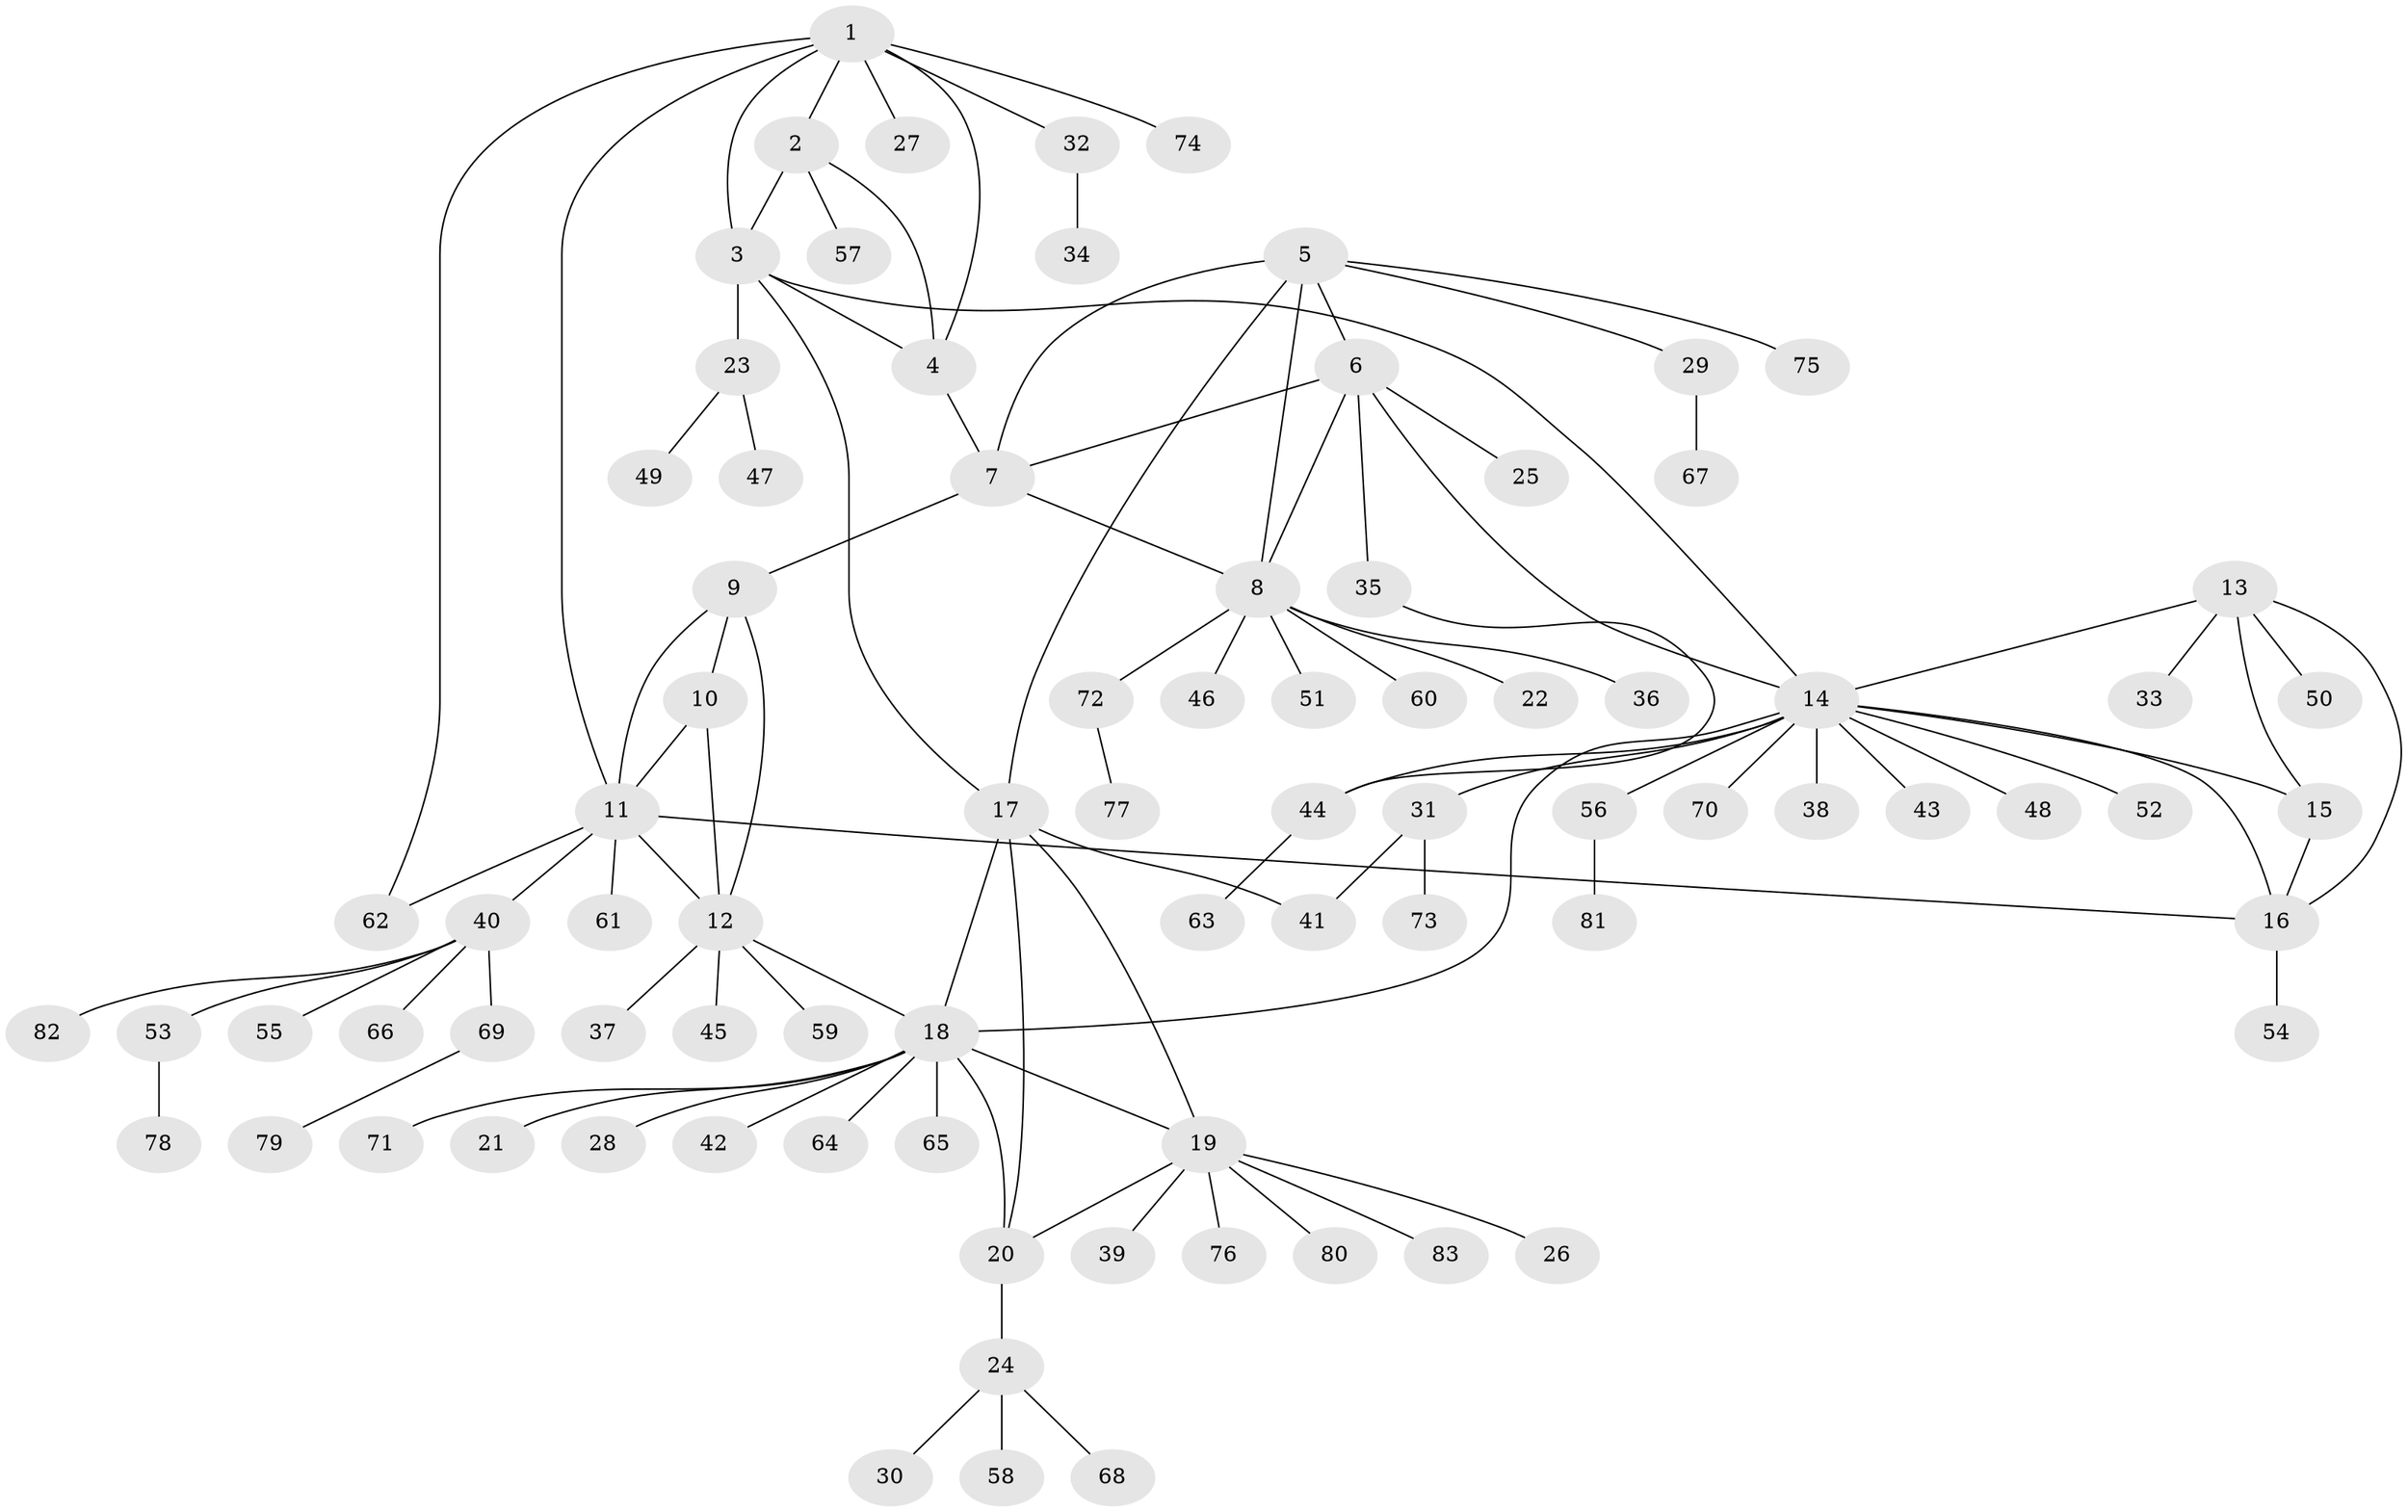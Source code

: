 // coarse degree distribution, {5: 0.11764705882352941, 2: 0.11764705882352941, 6: 0.058823529411764705, 8: 0.0196078431372549, 13: 0.0196078431372549, 3: 0.0784313725490196, 4: 0.0392156862745098, 10: 0.0196078431372549, 1: 0.5294117647058824}
// Generated by graph-tools (version 1.1) at 2025/52/03/04/25 22:52:21]
// undirected, 83 vertices, 106 edges
graph export_dot {
  node [color=gray90,style=filled];
  1;
  2;
  3;
  4;
  5;
  6;
  7;
  8;
  9;
  10;
  11;
  12;
  13;
  14;
  15;
  16;
  17;
  18;
  19;
  20;
  21;
  22;
  23;
  24;
  25;
  26;
  27;
  28;
  29;
  30;
  31;
  32;
  33;
  34;
  35;
  36;
  37;
  38;
  39;
  40;
  41;
  42;
  43;
  44;
  45;
  46;
  47;
  48;
  49;
  50;
  51;
  52;
  53;
  54;
  55;
  56;
  57;
  58;
  59;
  60;
  61;
  62;
  63;
  64;
  65;
  66;
  67;
  68;
  69;
  70;
  71;
  72;
  73;
  74;
  75;
  76;
  77;
  78;
  79;
  80;
  81;
  82;
  83;
  1 -- 2;
  1 -- 3;
  1 -- 4;
  1 -- 11;
  1 -- 27;
  1 -- 32;
  1 -- 62;
  1 -- 74;
  2 -- 3;
  2 -- 4;
  2 -- 57;
  3 -- 4;
  3 -- 14;
  3 -- 17;
  3 -- 23;
  4 -- 7;
  5 -- 6;
  5 -- 7;
  5 -- 8;
  5 -- 17;
  5 -- 29;
  5 -- 75;
  6 -- 7;
  6 -- 8;
  6 -- 14;
  6 -- 25;
  6 -- 35;
  7 -- 8;
  7 -- 9;
  8 -- 22;
  8 -- 36;
  8 -- 46;
  8 -- 51;
  8 -- 60;
  8 -- 72;
  9 -- 10;
  9 -- 11;
  9 -- 12;
  10 -- 11;
  10 -- 12;
  11 -- 12;
  11 -- 16;
  11 -- 40;
  11 -- 61;
  11 -- 62;
  12 -- 18;
  12 -- 37;
  12 -- 45;
  12 -- 59;
  13 -- 14;
  13 -- 15;
  13 -- 16;
  13 -- 33;
  13 -- 50;
  14 -- 15;
  14 -- 16;
  14 -- 18;
  14 -- 31;
  14 -- 38;
  14 -- 43;
  14 -- 44;
  14 -- 48;
  14 -- 52;
  14 -- 56;
  14 -- 70;
  15 -- 16;
  16 -- 54;
  17 -- 18;
  17 -- 19;
  17 -- 20;
  17 -- 41;
  18 -- 19;
  18 -- 20;
  18 -- 21;
  18 -- 28;
  18 -- 42;
  18 -- 64;
  18 -- 65;
  18 -- 71;
  19 -- 20;
  19 -- 26;
  19 -- 39;
  19 -- 76;
  19 -- 80;
  19 -- 83;
  20 -- 24;
  23 -- 47;
  23 -- 49;
  24 -- 30;
  24 -- 58;
  24 -- 68;
  29 -- 67;
  31 -- 41;
  31 -- 73;
  32 -- 34;
  35 -- 44;
  40 -- 53;
  40 -- 55;
  40 -- 66;
  40 -- 69;
  40 -- 82;
  44 -- 63;
  53 -- 78;
  56 -- 81;
  69 -- 79;
  72 -- 77;
}
